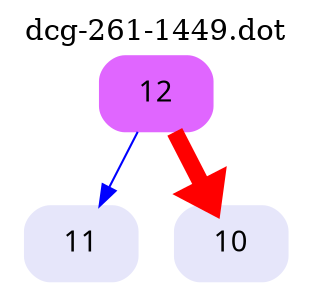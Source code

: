 digraph dcg_261 {
  labelloc="t";
  label="dcg-261-1449.dot";
  node [fontname="sans-serif"];
  node [shape=box style="rounded,filled"];
  n12 [label="12" color=mediumorchid1];
  n12 -> n11 [color=blue penwidth=1];
  n12 -> n10 [color=red penwidth=8];
  n10 [label="10" color=lavender];
  n11 [label="11" color=lavender];
}
